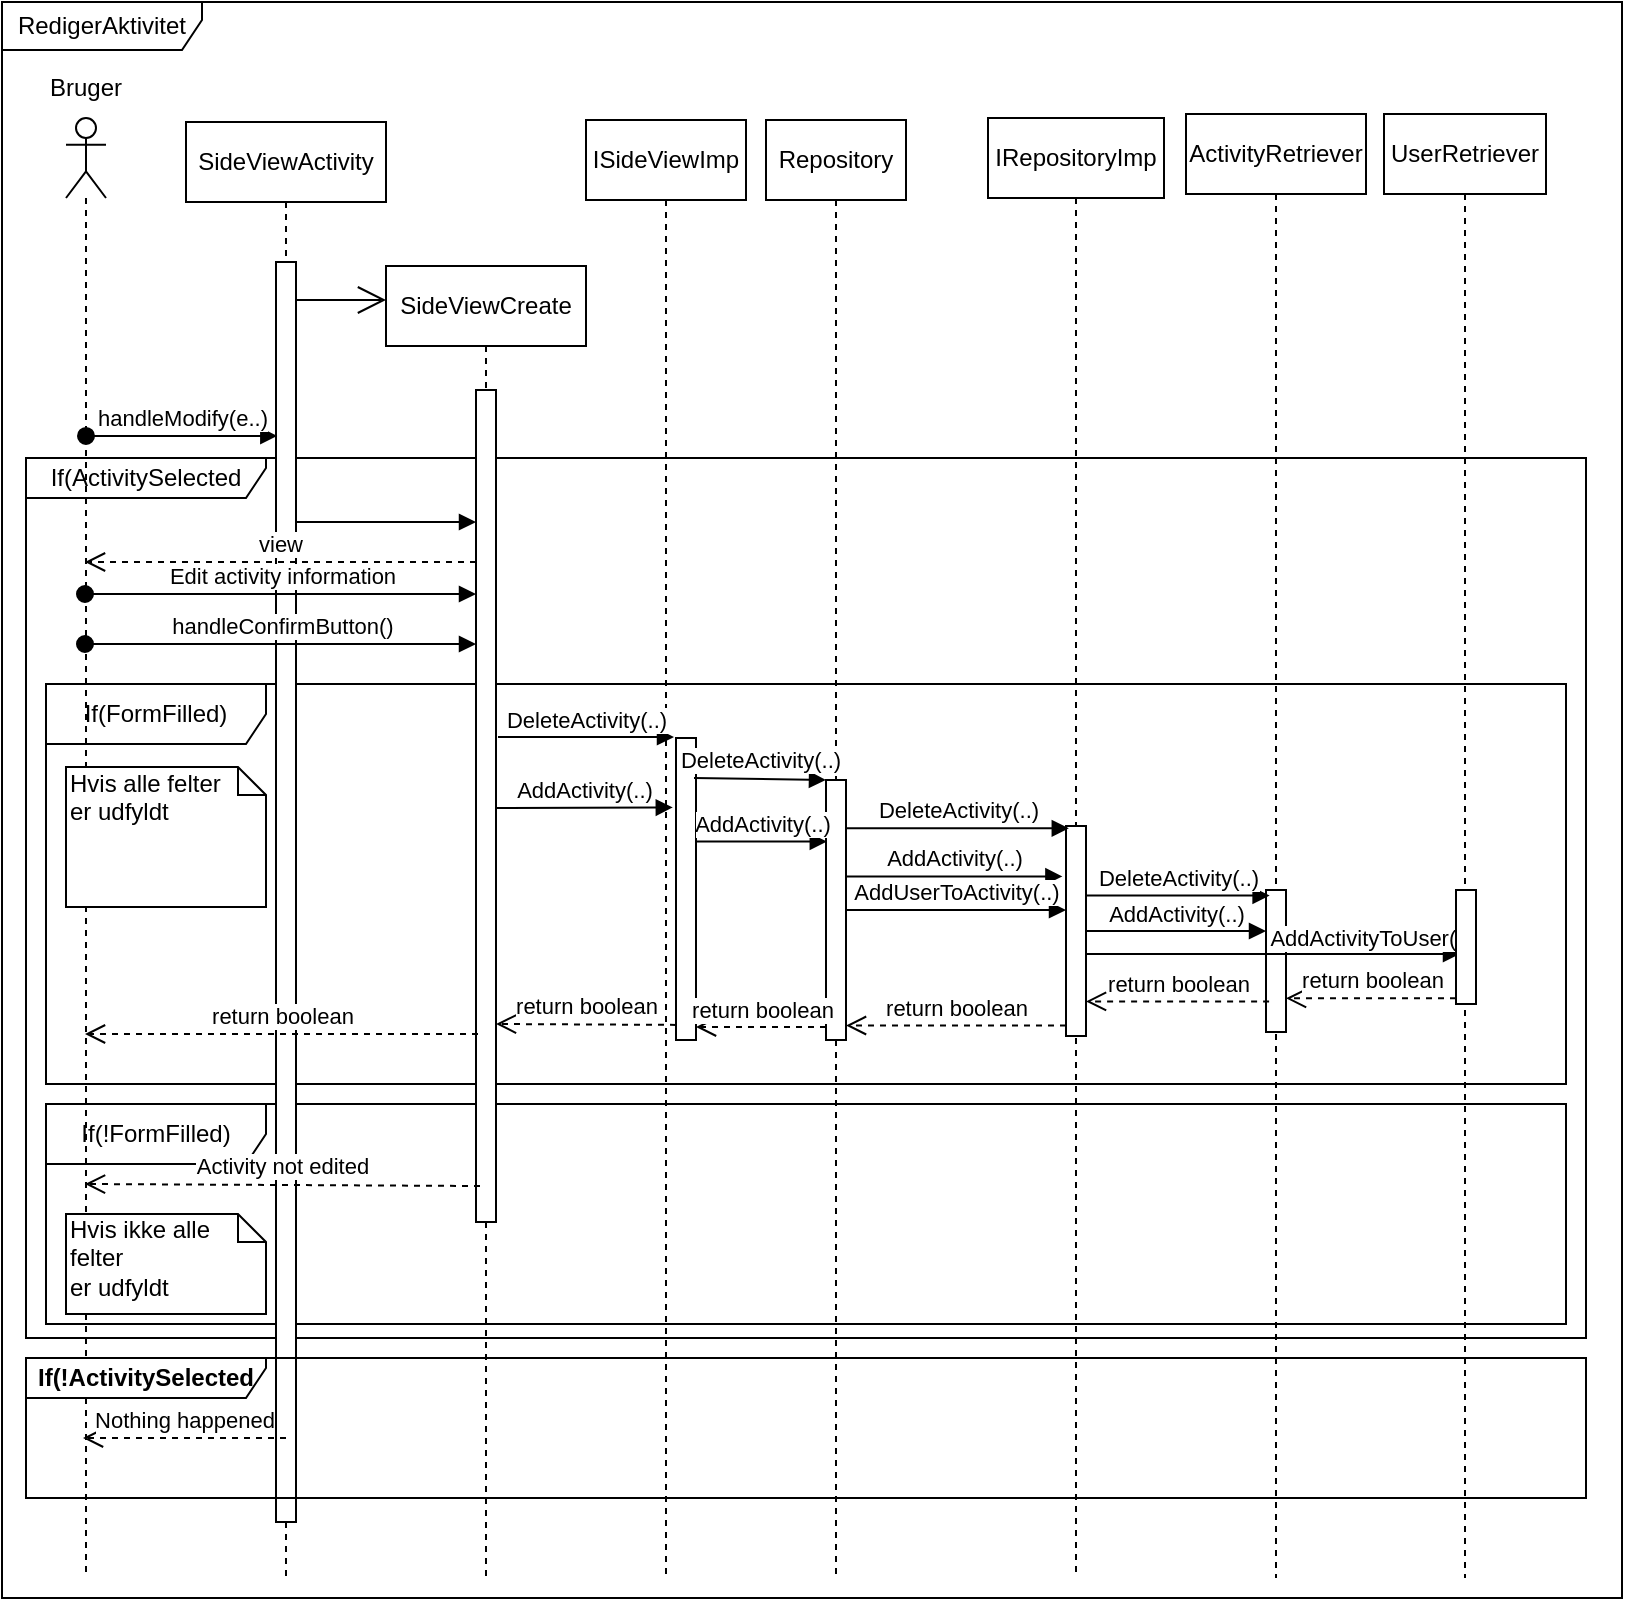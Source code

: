 <mxfile version="10.6.7" type="device"><diagram id="quckmJBIIoQdHXuAFB5V" name="Page-1"><mxGraphModel dx="996" dy="595" grid="1" gridSize="10" guides="1" tooltips="1" connect="1" arrows="1" fold="1" page="1" pageScale="1" pageWidth="827" pageHeight="1169" math="0" shadow="0"><root><mxCell id="0"/><mxCell id="1" parent="0"/><mxCell id="-4en__WCyX7XczxvG0qq-42" value="If(ActivitySelected" style="shape=umlFrame;whiteSpace=wrap;html=1;width=120;height=20;" vertex="1" parent="1"><mxGeometry x="20" y="260" width="780" height="440" as="geometry"/></mxCell><mxCell id="-4en__WCyX7XczxvG0qq-1" value="RedigerAktivitet" style="shape=umlFrame;whiteSpace=wrap;html=1;fillColor=#ffffff;width=100;height=24;noLabel=0;portConstraintRotation=0;snapToPoint=0;fixDash=0;autosize=0;collapsible=0;container=0;part=0;backgroundOutline=0;" vertex="1" parent="1"><mxGeometry x="8" y="32" width="810" height="798" as="geometry"/></mxCell><mxCell id="-4en__WCyX7XczxvG0qq-2" value="If(!FormFilled)" style="shape=umlFrame;whiteSpace=wrap;html=1;fillColor=none;width=110;height=30;shadow=0;" vertex="1" parent="1"><mxGeometry x="30" y="583" width="760" height="110" as="geometry"/></mxCell><mxCell id="-4en__WCyX7XczxvG0qq-3" value="If(FormFilled)" style="shape=umlFrame;whiteSpace=wrap;html=1;fillColor=none;width=110;height=30;shadow=0;" vertex="1" parent="1"><mxGeometry x="30" y="373" width="760" height="200" as="geometry"/></mxCell><mxCell id="-4en__WCyX7XczxvG0qq-4" value="" style="shape=umlLifeline;participant=umlActor;perimeter=lifelinePerimeter;whiteSpace=wrap;html=1;container=1;collapsible=0;recursiveResize=0;verticalAlign=top;spacingTop=36;labelBackgroundColor=#ffffff;outlineConnect=0;fillColor=#ffffff;" vertex="1" parent="1"><mxGeometry x="40" y="90" width="20" height="730" as="geometry"/></mxCell><mxCell id="-4en__WCyX7XczxvG0qq-5" value="SideViewActivity" style="shape=umlLifeline;perimeter=lifelinePerimeter;whiteSpace=wrap;html=1;container=1;collapsible=0;recursiveResize=0;outlineConnect=0;fillColor=#ffffff;" vertex="1" parent="1"><mxGeometry x="100" y="92" width="100" height="728" as="geometry"/></mxCell><mxCell id="-4en__WCyX7XczxvG0qq-6" value="" style="html=1;points=[];perimeter=orthogonalPerimeter;fillColor=#ffffff;" vertex="1" parent="-4en__WCyX7XczxvG0qq-5"><mxGeometry x="45" y="70" width="10" height="630" as="geometry"/></mxCell><mxCell id="-4en__WCyX7XczxvG0qq-7" value="Bruger" style="text;html=1;resizable=0;points=[];autosize=1;align=left;verticalAlign=top;spacingTop=-4;" vertex="1" parent="1"><mxGeometry x="30" y="65" width="50" height="20" as="geometry"/></mxCell><mxCell id="-4en__WCyX7XczxvG0qq-8" value="SideViewCreate" style="shape=umlLifeline;perimeter=lifelinePerimeter;whiteSpace=wrap;html=1;container=1;collapsible=0;recursiveResize=0;outlineConnect=0;fillColor=#ffffff;" vertex="1" parent="1"><mxGeometry x="200" y="164" width="100" height="656" as="geometry"/></mxCell><mxCell id="-4en__WCyX7XczxvG0qq-9" value="" style="html=1;points=[];perimeter=orthogonalPerimeter;fillColor=#ffffff;" vertex="1" parent="-4en__WCyX7XczxvG0qq-8"><mxGeometry x="45" y="62" width="10" height="416" as="geometry"/></mxCell><mxCell id="-4en__WCyX7XczxvG0qq-10" value="handleModify(e..)" style="html=1;verticalAlign=bottom;startArrow=oval;endArrow=block;startSize=8;entryX=0.066;entryY=0.138;entryDx=0;entryDy=0;entryPerimeter=0;" edge="1" parent="1" source="-4en__WCyX7XczxvG0qq-4" target="-4en__WCyX7XczxvG0qq-6"><mxGeometry relative="1" as="geometry"><mxPoint x="50" y="240" as="sourcePoint"/></mxGeometry></mxCell><mxCell id="-4en__WCyX7XczxvG0qq-11" value="" style="html=1;verticalAlign=bottom;endArrow=block;entryX=0;entryY=0;" edge="1" parent="1"><mxGeometry relative="1" as="geometry"><mxPoint x="155" y="292" as="sourcePoint"/><mxPoint x="245" y="292" as="targetPoint"/></mxGeometry></mxCell><mxCell id="-4en__WCyX7XczxvG0qq-12" value="view" style="html=1;verticalAlign=bottom;endArrow=open;dashed=1;endSize=8;exitX=0;exitY=0.048;exitDx=0;exitDy=0;exitPerimeter=0;" edge="1" parent="1"><mxGeometry relative="1" as="geometry"><mxPoint x="49.5" y="312" as="targetPoint"/><mxPoint x="245" y="312" as="sourcePoint"/></mxGeometry></mxCell><mxCell id="-4en__WCyX7XczxvG0qq-13" value="" style="endArrow=open;endFill=1;endSize=12;html=1;" edge="1" parent="1" source="-4en__WCyX7XczxvG0qq-6"><mxGeometry width="160" relative="1" as="geometry"><mxPoint x="156.143" y="184.571" as="sourcePoint"/><mxPoint x="200" y="181" as="targetPoint"/></mxGeometry></mxCell><mxCell id="-4en__WCyX7XczxvG0qq-14" value="Edit activity information" style="html=1;verticalAlign=bottom;startArrow=oval;startFill=1;endArrow=block;startSize=8;entryX=0.045;entryY=0.086;entryDx=0;entryDy=0;entryPerimeter=0;" edge="1" parent="1"><mxGeometry width="60" relative="1" as="geometry"><mxPoint x="49.5" y="328" as="sourcePoint"/><mxPoint x="245" y="328" as="targetPoint"/></mxGeometry></mxCell><mxCell id="-4en__WCyX7XczxvG0qq-15" value="ISideViewImp" style="shape=umlLifeline;perimeter=lifelinePerimeter;whiteSpace=wrap;html=1;container=1;collapsible=0;recursiveResize=0;outlineConnect=0;fillColor=#ffffff;" vertex="1" parent="1"><mxGeometry x="300" y="91" width="80" height="729" as="geometry"/></mxCell><mxCell id="-4en__WCyX7XczxvG0qq-16" value="" style="html=1;points=[];perimeter=orthogonalPerimeter;fillColor=#ffffff;" vertex="1" parent="-4en__WCyX7XczxvG0qq-15"><mxGeometry x="45" y="309" width="10" height="151" as="geometry"/></mxCell><mxCell id="-4en__WCyX7XczxvG0qq-17" value="AddActivity(..)" style="html=1;verticalAlign=bottom;endArrow=block;entryX=-0.16;entryY=0.23;entryDx=0;entryDy=0;entryPerimeter=0;" edge="1" parent="1" target="-4en__WCyX7XczxvG0qq-16"><mxGeometry relative="1" as="geometry"><mxPoint x="255" y="435" as="sourcePoint"/></mxGeometry></mxCell><mxCell id="-4en__WCyX7XczxvG0qq-18" value="Repository" style="shape=umlLifeline;perimeter=lifelinePerimeter;whiteSpace=wrap;html=1;container=1;collapsible=0;recursiveResize=0;outlineConnect=0;fillColor=#ffffff;" vertex="1" parent="1"><mxGeometry x="390" y="91" width="70" height="729" as="geometry"/></mxCell><mxCell id="-4en__WCyX7XczxvG0qq-19" value="" style="html=1;points=[];perimeter=orthogonalPerimeter;fillColor=#ffffff;" vertex="1" parent="-4en__WCyX7XczxvG0qq-18"><mxGeometry x="30" y="330" width="10" height="130" as="geometry"/></mxCell><mxCell id="-4en__WCyX7XczxvG0qq-20" value="AddActivity(..)" style="html=1;verticalAlign=bottom;endArrow=block;entryX=0.04;entryY=0.237;entryDx=0;entryDy=0;entryPerimeter=0;" edge="1" parent="1" source="-4en__WCyX7XczxvG0qq-16" target="-4en__WCyX7XczxvG0qq-19"><mxGeometry relative="1" as="geometry"><mxPoint x="455" y="399.5" as="sourcePoint"/></mxGeometry></mxCell><mxCell id="-4en__WCyX7XczxvG0qq-21" value="IRepositoryImp" style="shape=umlLifeline;perimeter=lifelinePerimeter;whiteSpace=wrap;html=1;container=1;collapsible=0;recursiveResize=0;outlineConnect=0;fillColor=#ffffff;" vertex="1" parent="1"><mxGeometry x="501" y="90" width="88" height="730" as="geometry"/></mxCell><mxCell id="-4en__WCyX7XczxvG0qq-22" value="" style="html=1;points=[];perimeter=orthogonalPerimeter;fillColor=#ffffff;" vertex="1" parent="-4en__WCyX7XczxvG0qq-21"><mxGeometry x="39" y="354" width="10" height="105" as="geometry"/></mxCell><mxCell id="-4en__WCyX7XczxvG0qq-23" value="AddActivity(..)" style="html=1;verticalAlign=bottom;endArrow=block;entryX=-0.18;entryY=0.24;entryDx=0;entryDy=0;entryPerimeter=0;" edge="1" parent="1" source="-4en__WCyX7XczxvG0qq-19" target="-4en__WCyX7XczxvG0qq-22"><mxGeometry relative="1" as="geometry"><mxPoint x="565" y="445" as="sourcePoint"/></mxGeometry></mxCell><mxCell id="-4en__WCyX7XczxvG0qq-24" value="AddUserToActivity(..)" style="html=1;verticalAlign=bottom;endArrow=block;" edge="1" parent="1" source="-4en__WCyX7XczxvG0qq-19" target="-4en__WCyX7XczxvG0qq-22"><mxGeometry relative="1" as="geometry"><mxPoint x="535" y="464" as="sourcePoint"/><mxPoint x="635" y="464" as="targetPoint"/></mxGeometry></mxCell><mxCell id="-4en__WCyX7XczxvG0qq-25" value="ActivityRetriever" style="shape=umlLifeline;perimeter=lifelinePerimeter;whiteSpace=wrap;html=1;container=1;collapsible=0;recursiveResize=0;outlineConnect=0;fillColor=#ffffff;" vertex="1" parent="1"><mxGeometry x="600" y="88" width="90" height="732" as="geometry"/></mxCell><mxCell id="-4en__WCyX7XczxvG0qq-26" value="" style="html=1;points=[];perimeter=orthogonalPerimeter;fillColor=#ffffff;" vertex="1" parent="-4en__WCyX7XczxvG0qq-25"><mxGeometry x="40" y="388" width="10" height="71" as="geometry"/></mxCell><mxCell id="-4en__WCyX7XczxvG0qq-27" value="UserRetriever" style="shape=umlLifeline;perimeter=lifelinePerimeter;whiteSpace=wrap;html=1;container=1;collapsible=0;recursiveResize=0;outlineConnect=0;fillColor=#ffffff;" vertex="1" parent="1"><mxGeometry x="699" y="88" width="81" height="732" as="geometry"/></mxCell><mxCell id="-4en__WCyX7XczxvG0qq-28" value="AddActivity(..)" style="html=1;verticalAlign=bottom;endArrow=block;" edge="1" parent="1" source="-4en__WCyX7XczxvG0qq-22" target="-4en__WCyX7XczxvG0qq-26"><mxGeometry relative="1" as="geometry"><mxPoint x="685" y="479" as="sourcePoint"/></mxGeometry></mxCell><mxCell id="-4en__WCyX7XczxvG0qq-29" value="AddActivityToUser()" style="html=1;verticalAlign=bottom;endArrow=block;entryX=0.2;entryY=0.561;entryDx=0;entryDy=0;entryPerimeter=0;" edge="1" parent="1" source="-4en__WCyX7XczxvG0qq-22" target="-4en__WCyX7XczxvG0qq-39"><mxGeometry x="0.491" y="-1" relative="1" as="geometry"><mxPoint x="656" y="509" as="sourcePoint"/><mxPoint x="730" y="509" as="targetPoint"/><mxPoint as="offset"/><Array as="points"/></mxGeometry></mxCell><mxCell id="-4en__WCyX7XczxvG0qq-30" value="return boolean" style="html=1;verticalAlign=bottom;endArrow=open;dashed=1;endSize=8;exitX=0;exitY=0.95;" edge="1" parent="1" source="-4en__WCyX7XczxvG0qq-39" target="-4en__WCyX7XczxvG0qq-26"><mxGeometry relative="1" as="geometry"><mxPoint x="759.5" y="529" as="targetPoint"/></mxGeometry></mxCell><mxCell id="-4en__WCyX7XczxvG0qq-31" value="return boolean" style="html=1;verticalAlign=bottom;endArrow=open;dashed=1;endSize=8;exitX=0.155;exitY=0.785;exitDx=0;exitDy=0;exitPerimeter=0;" edge="1" parent="1" source="-4en__WCyX7XczxvG0qq-26" target="-4en__WCyX7XczxvG0qq-22"><mxGeometry relative="1" as="geometry"><mxPoint x="651.5" y="531" as="targetPoint"/></mxGeometry></mxCell><mxCell id="-4en__WCyX7XczxvG0qq-32" value="return boolean" style="html=1;verticalAlign=bottom;endArrow=open;dashed=1;endSize=8;exitX=0;exitY=0.95;" edge="1" parent="1" source="-4en__WCyX7XczxvG0qq-22" target="-4en__WCyX7XczxvG0qq-19"><mxGeometry relative="1" as="geometry"><mxPoint x="577" y="521" as="targetPoint"/></mxGeometry></mxCell><mxCell id="-4en__WCyX7XczxvG0qq-33" value="return boolean" style="html=1;verticalAlign=bottom;endArrow=open;dashed=1;endSize=8;exitX=0;exitY=0.95;" edge="1" parent="1" source="-4en__WCyX7XczxvG0qq-16"><mxGeometry relative="1" as="geometry"><mxPoint x="255" y="543" as="targetPoint"/></mxGeometry></mxCell><mxCell id="-4en__WCyX7XczxvG0qq-34" value="return boolean" style="html=1;verticalAlign=bottom;endArrow=open;dashed=1;endSize=8;exitX=0;exitY=0.95;" edge="1" parent="1" source="-4en__WCyX7XczxvG0qq-19" target="-4en__WCyX7XczxvG0qq-16"><mxGeometry relative="1" as="geometry"><mxPoint x="460" y="495" as="targetPoint"/></mxGeometry></mxCell><mxCell id="-4en__WCyX7XczxvG0qq-35" value="handleConfirmButton()" style="html=1;verticalAlign=bottom;startArrow=oval;startFill=1;endArrow=block;startSize=8;entryX=-0.003;entryY=0.146;entryDx=0;entryDy=0;entryPerimeter=0;" edge="1" parent="1"><mxGeometry width="60" relative="1" as="geometry"><mxPoint x="49.5" y="353" as="sourcePoint"/><mxPoint x="245" y="353" as="targetPoint"/></mxGeometry></mxCell><mxCell id="-4en__WCyX7XczxvG0qq-36" value="Hvis ikke alle felter&lt;br&gt;er udfyldt" style="shape=note;whiteSpace=wrap;html=1;size=14;verticalAlign=top;align=left;spacingTop=-6;shadow=0;fillColor=#ffffff;" vertex="1" parent="1"><mxGeometry x="40" y="638" width="100" height="50" as="geometry"/></mxCell><mxCell id="-4en__WCyX7XczxvG0qq-37" value="Activity not edited" style="html=1;verticalAlign=bottom;endArrow=open;dashed=1;endSize=8;exitX=0.152;exitY=0.798;exitDx=0;exitDy=0;exitPerimeter=0;" edge="1" parent="1"><mxGeometry relative="1" as="geometry"><mxPoint x="247" y="624" as="sourcePoint"/><mxPoint x="49.5" y="623" as="targetPoint"/></mxGeometry></mxCell><mxCell id="-4en__WCyX7XczxvG0qq-38" value="return boolean" style="html=1;verticalAlign=bottom;endArrow=open;dashed=1;endSize=8;exitX=0.12;exitY=0.616;exitDx=0;exitDy=0;exitPerimeter=0;" edge="1" parent="1"><mxGeometry relative="1" as="geometry"><mxPoint x="49.5" y="548" as="targetPoint"/><mxPoint x="246" y="548" as="sourcePoint"/></mxGeometry></mxCell><mxCell id="-4en__WCyX7XczxvG0qq-39" value="" style="html=1;points=[];perimeter=orthogonalPerimeter;fillColor=#ffffff;" vertex="1" parent="1"><mxGeometry x="735" y="476" width="10" height="57" as="geometry"/></mxCell><mxCell id="-4en__WCyX7XczxvG0qq-41" value="Hvis alle felter&lt;br&gt;er udfyldt" style="shape=note;whiteSpace=wrap;html=1;size=14;verticalAlign=top;align=left;spacingTop=-6;shadow=0;fillColor=#ffffff;" vertex="1" parent="1"><mxGeometry x="40" y="414.5" width="100" height="70" as="geometry"/></mxCell><mxCell id="-4en__WCyX7XczxvG0qq-44" value="DeleteActivity(..)" style="html=1;verticalAlign=bottom;endArrow=block;entryX=-0.16;entryY=0.23;entryDx=0;entryDy=0;entryPerimeter=0;" edge="1" parent="1"><mxGeometry relative="1" as="geometry"><mxPoint x="256" y="399.5" as="sourcePoint"/><mxPoint x="344" y="399.5" as="targetPoint"/></mxGeometry></mxCell><mxCell id="-4en__WCyX7XczxvG0qq-45" value="DeleteActivity(..)" style="html=1;verticalAlign=bottom;endArrow=block;" edge="1" parent="1" target="-4en__WCyX7XczxvG0qq-19"><mxGeometry relative="1" as="geometry"><mxPoint x="354" y="420" as="sourcePoint"/><mxPoint x="433" y="420" as="targetPoint"/></mxGeometry></mxCell><mxCell id="-4en__WCyX7XczxvG0qq-46" value="DeleteActivity(..)" style="html=1;verticalAlign=bottom;endArrow=block;entryX=0.14;entryY=0.011;entryDx=0;entryDy=0;entryPerimeter=0;" edge="1" parent="1" source="-4en__WCyX7XczxvG0qq-19" target="-4en__WCyX7XczxvG0qq-22"><mxGeometry relative="1" as="geometry"><mxPoint x="266" y="409.5" as="sourcePoint"/><mxPoint x="354" y="409.5" as="targetPoint"/></mxGeometry></mxCell><mxCell id="-4en__WCyX7XczxvG0qq-47" value="DeleteActivity(..)" style="html=1;verticalAlign=bottom;endArrow=block;entryX=0.18;entryY=0.039;entryDx=0;entryDy=0;entryPerimeter=0;" edge="1" parent="1" source="-4en__WCyX7XczxvG0qq-22" target="-4en__WCyX7XczxvG0qq-26"><mxGeometry relative="1" as="geometry"><mxPoint x="440" y="455" as="sourcePoint"/><mxPoint x="551" y="455" as="targetPoint"/></mxGeometry></mxCell><mxCell id="-4en__WCyX7XczxvG0qq-49" value="If(!ActivitySelected" style="shape=umlFrame;whiteSpace=wrap;html=1;width=120;height=20;fontStyle=1" vertex="1" parent="1"><mxGeometry x="20" y="710" width="780" height="70" as="geometry"/></mxCell><mxCell id="-4en__WCyX7XczxvG0qq-50" value="Nothing happened" style="html=1;verticalAlign=bottom;endArrow=open;dashed=1;endSize=8;" edge="1" parent="1"><mxGeometry relative="1" as="geometry"><mxPoint x="48.5" y="750" as="targetPoint"/><mxPoint x="150" y="750" as="sourcePoint"/></mxGeometry></mxCell></root></mxGraphModel></diagram></mxfile>